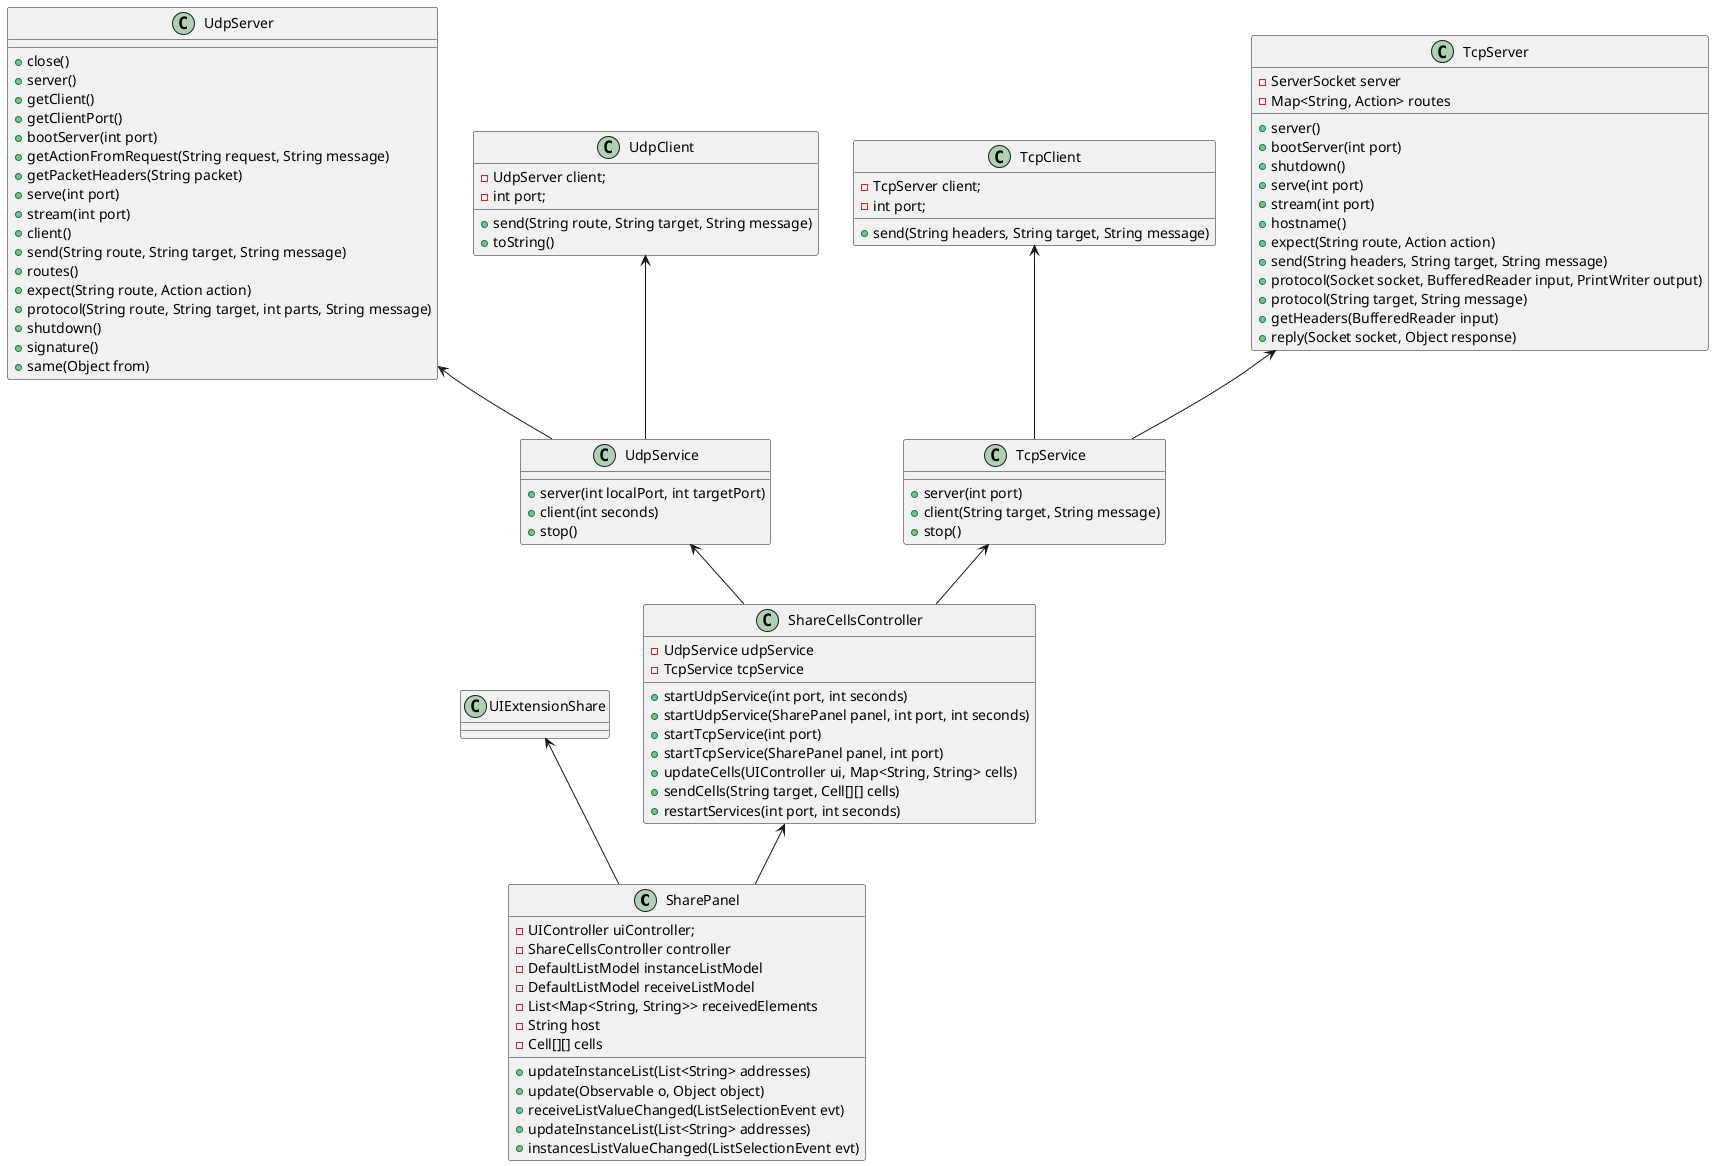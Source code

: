 @startuml doc-files/ipc01_classDiagram.png
 
class SharePanel {
    -UIController uiController;
    -ShareCellsController controller
    -DefaultListModel instanceListModel	
    -DefaultListModel receiveListModel
    -List<Map<String, String>> receivedElements
    -String host
    -Cell[][] cells
    +updateInstanceList(List<String> addresses)
    +update(Observable o, Object object)
    +receiveListValueChanged(ListSelectionEvent evt)
    +updateInstanceList(List<String> addresses)
    +instancesListValueChanged(ListSelectionEvent evt)
    }

class UIExtensionShare {

    }

class ShareCellsController{
    -UdpService udpService
    -TcpService tcpService
    +startUdpService(int port, int seconds)
    +startUdpService(SharePanel panel, int port, int seconds)
    +startTcpService(int port)
    +startTcpService(SharePanel panel, int port)
    +updateCells(UIController ui, Map<String, String> cells)
    +sendCells(String target, Cell[][] cells)
    +restartServices(int port, int seconds)
    }

class UdpService {
    +server(int localPort, int targetPort)
    +client(int seconds)
    +stop()
    }
class TcpService {
    +server(int port)
    +client(String target, String message)
    +stop()
    }

class TcpClient {
    -TcpServer client;
    -int port;
    +send(String headers, String target, String message)
    }

class TcpServer {
    -ServerSocket server
    -Map<String, Action> routes
    +server()
    +bootServer(int port)
    +shutdown()
    +serve(int port)
    +stream(int port)
    +hostname()
    +expect(String route, Action action)
    +send(String headers, String target, String message)
    +protocol(Socket socket, BufferedReader input, PrintWriter output)
    +protocol(String target, String message)
    +getHeaders(BufferedReader input)
    +reply(Socket socket, Object response)
    }
class UdpServer {
    +close()
    +server()
    +getClient()
    +getClientPort()
    +bootServer(int port)
    +getActionFromRequest(String request, String message)
    +getPacketHeaders(String packet)
    +serve(int port)
    +stream(int port)
    +client()
    +send(String route, String target, String message)
    +routes()
    +expect(String route, Action action)
    +protocol(String route, String target, int parts, String message)
    +shutdown()
    +signature()
    +same(Object from)
    }

class UdpClient {
    -UdpServer client;
    -int port;
    +send(String route, String target, String message)
    +toString()
    }

  
UIExtensionShare <-- SharePanel
ShareCellsController <-- SharePanel
TcpService <-- ShareCellsController
UdpService <-- ShareCellsController
TcpServer <-- TcpService
TcpClient <-- TcpService
UdpServer <-- UdpService 
UdpClient<-- UdpService
 
@enduml

